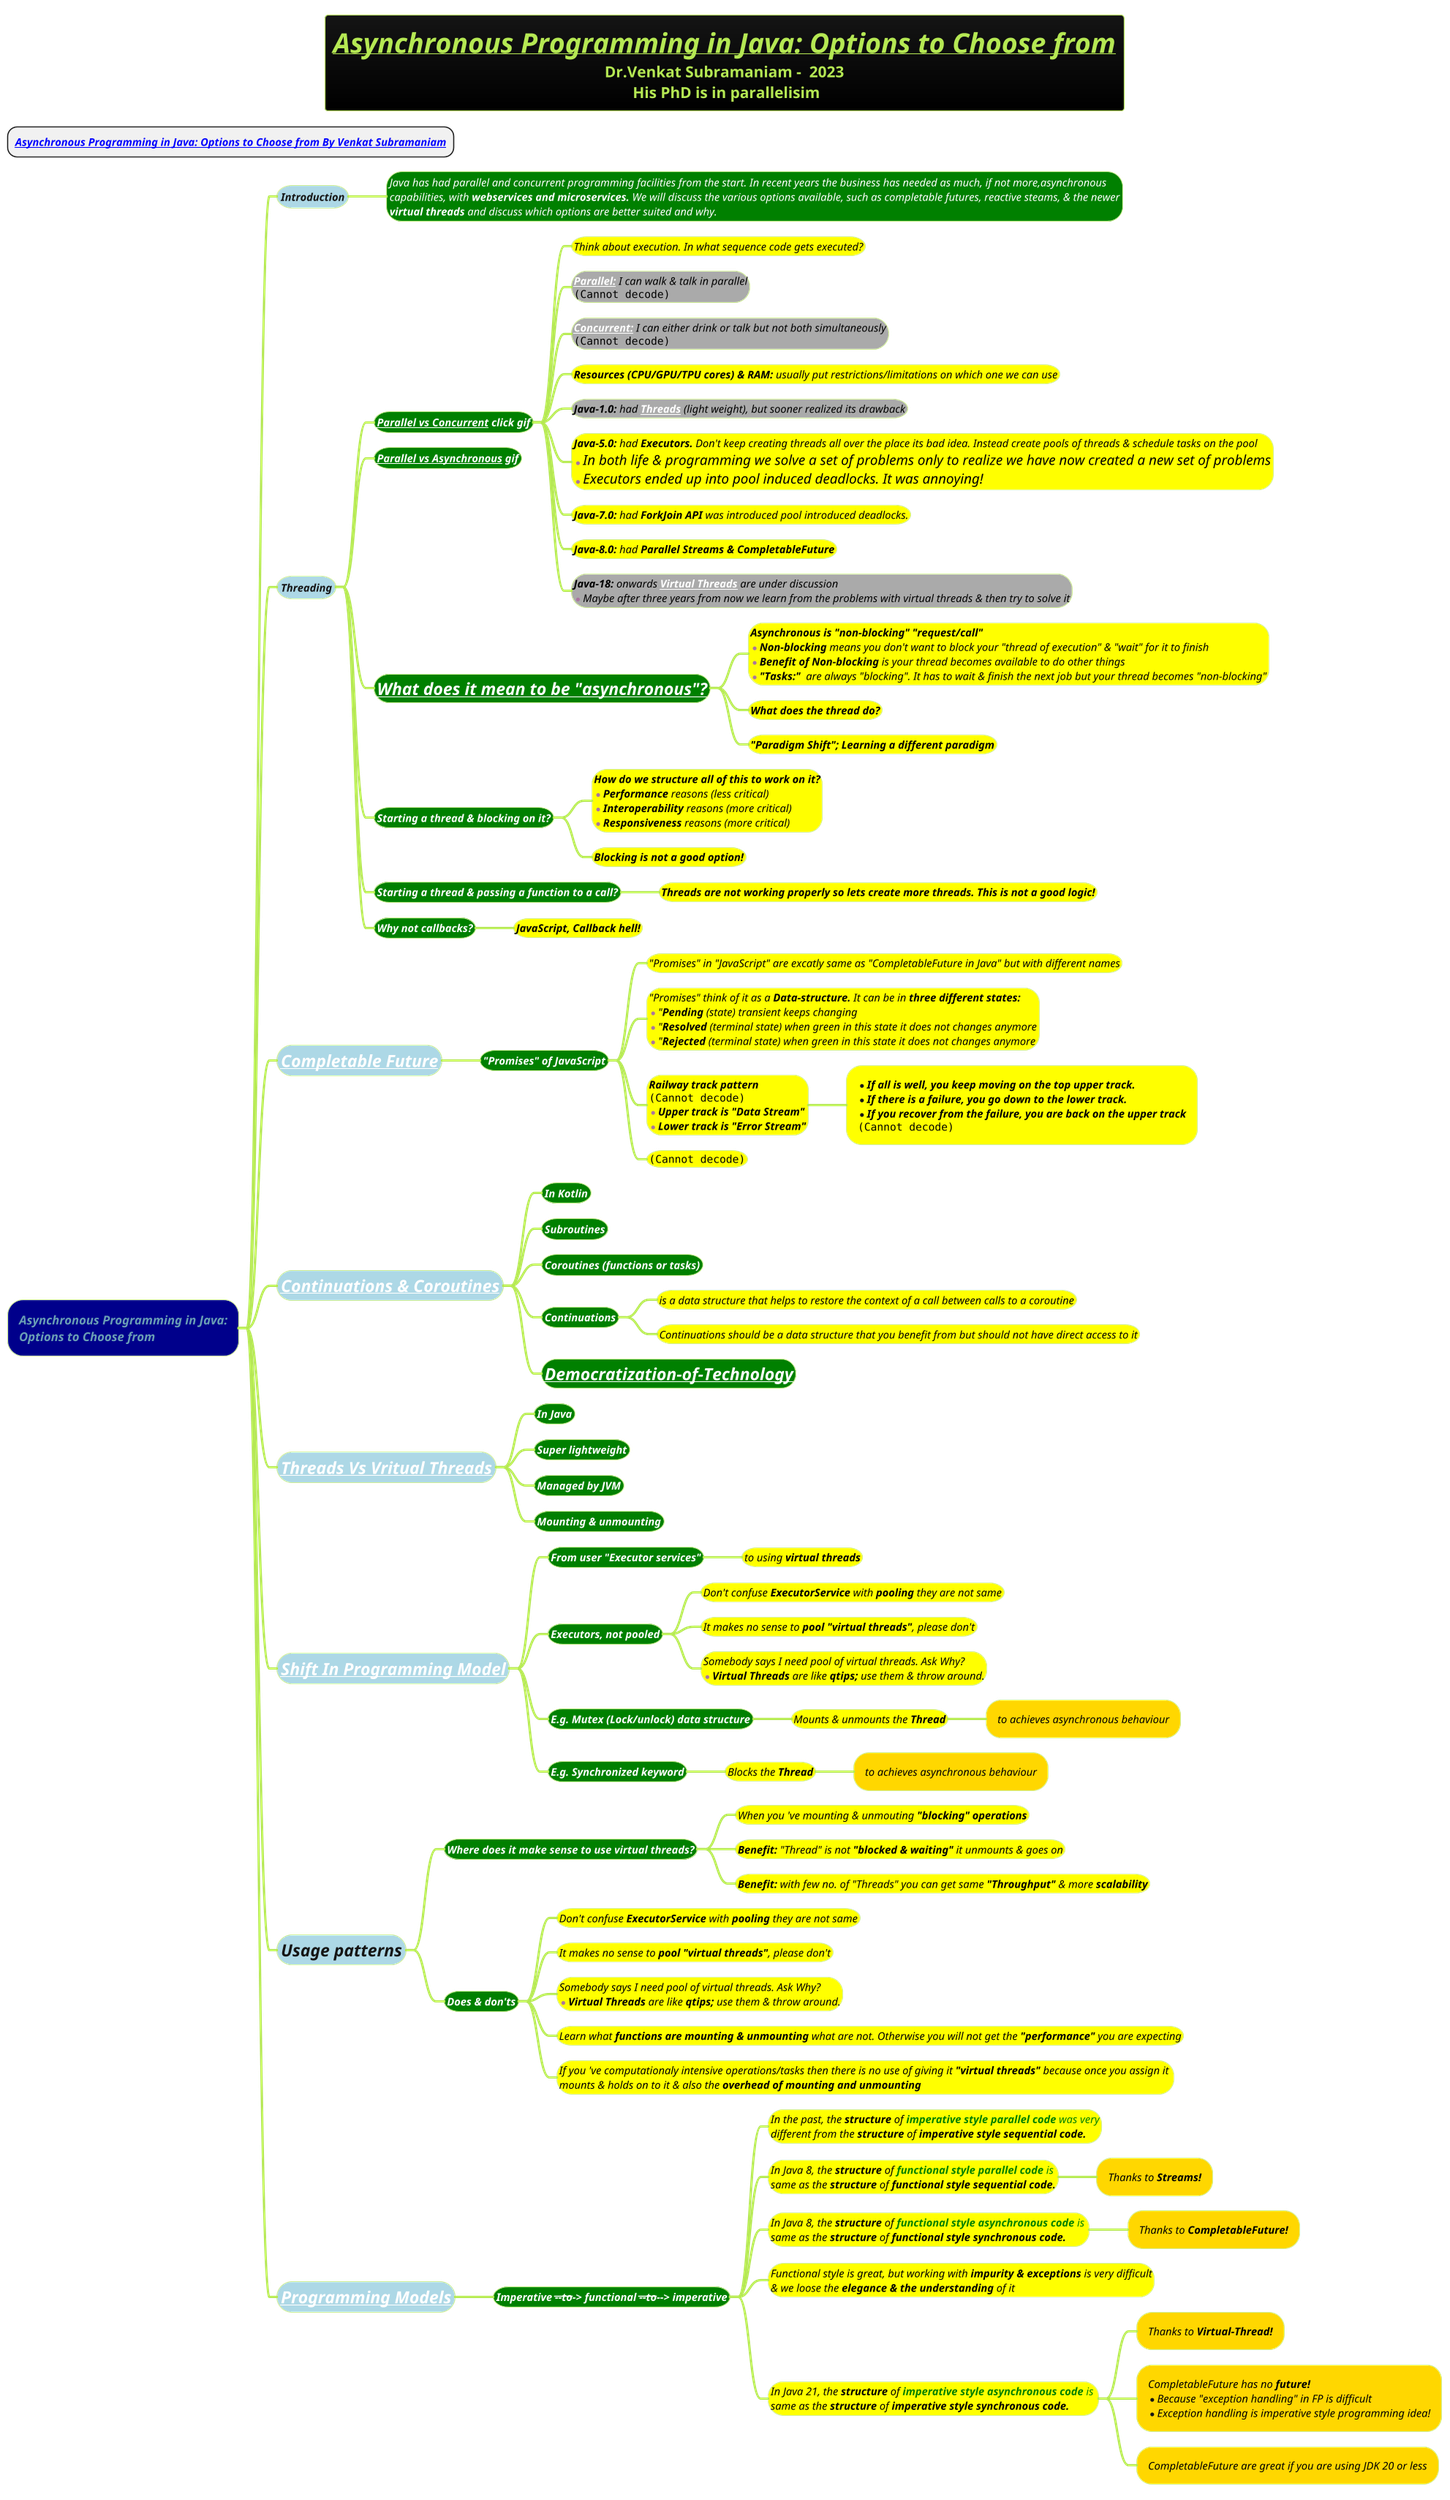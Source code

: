 @startmindmap
title =<i><b><u>Asynchronous Programming in Java: Options to Choose from \nDr.Venkat Subramaniam -  2023\n His PhD is in parallelisim
* <i><b>[[https://www.youtube.com/watch?v=1zSF1259s6w&t=4778s&ab_channel=Devoxx Asynchronous Programming in Java: Options to Choose from By Venkat Subramaniam]]
!theme hacker

*[#darkblue] <i>Asynchronous Programming in Java:\n<i>Options to Choose from
**[#lightblue] <i><color #blac><size:14>Introduction
***[#green]:<i><color #white><size:14>Java has had parallel and concurrent programming facilities from the start. In recent years the business has needed as much, if not more,asynchronous
<i><color #white><size:14>capabilities, with <b>webservices and microservices.</b> We will discuss the various options available, such as completable futures, reactive steams, & the newer
<i><color #white><size:14><b>virtual threads</b> and discuss which options are better suited and why.;

**[#lightblue] <i><color #blac><size:14>Threading
***[#green] <i><color #white><size:14><b>[[docs/3-programming-languages/Venkat-Subramaniam/gif/Multi-threading-vs-Multi-processing-programming.adoc Parallel vs Concurrent]] click gif
****[#yellow] <i><color #black><size:14>Think about execution. In what sequence code gets executed?
****[#a] <i><color #black><size:14><b>[[docs/3-programming-languages/Venkat-Subramaniam/Concurrency-and-Parallelism/Parallelism.puml Parallel:]]</b> I can walk & talk in parallel\n<img:gif/img_2.png>
****[#a] <i><color #black><size:14><b>[[docs/3-programming-languages/Venkat-Subramaniam/Concurrency-and-Parallelism/Concurrency.puml Concurrent:]]</b> I can either drink or talk but not both simultaneously\n<img:gif/img_3.png>
****[#yellow] <i><color #black><size:14><b>Resources (CPU/GPU/TPU cores) & RAM:</b> usually put restrictions/limitations on which one we can use
****[#a] <i><color #black><size:14><b>Java-1.0:</b> had <b>[[docs/3-programming-languages/Venkat-Subramaniam/Threads.puml Threads]]</b> (light weight), but sooner realized its drawback
****[#yellow] <i><color #black><size:14><b>Java-5.0:</b> had <b>Executors.</b> Don't keep creating threads all over the place its bad idea. Instead create pools of threads & schedule tasks on the pool\n*<i><color #black><size:18>In both life & programming we solve a set of problems only to realize we have now created a new set of problems\n*<i><color #black><size:18>Executors ended up into pool induced deadlocks. It was annoying!
****[#yellow] <i><color #black><size:14><b>Java-7.0:</b> had <b>ForkJoin API</b> was introduced pool introduced deadlocks.
****[#yellow] <i><color #black><size:14><b>Java-8.0:</b> had <b>Parallel Streams & CompletableFuture</b>
****[#a] <i><color #black><size:14><b>Java-18:</b> onwards <b>[[docs/3-programming-languages/Venkat-Subramaniam/Virtual-Threads.puml Virtual Threads]]</b> are under discussion\n*<i><color #black><size:14>Maybe after three years from now we learn from the problems with virtual threads & then try to solve it
***[#green] <i><color #white><size:14><b>[[docs/3-programming-languages/Venkat-Subramaniam/gif/synchronous-vs-asynchronous.adoc Parallel vs Asynchronous]] gif
***[#green] <i><color #white><size:22><b>[[docs/3-programming-languages/Venkat-Subramaniam/Spearheading-the-future-of-programming-2023.puml What does it mean to be "asynchronous"?]]
****[#yellow]:<i><color #black><size:14><b>Asynchronous is "non-blocking" "request/call"
* <i><color #black><size:14>**Non-blocking** means you don't want to block your "thread of execution" & "wait" for it to finish
* <i><color #black><size:14>**Benefit of Non-blocking** is your thread becomes available to do other things
* <i><color #black><size:14><b>"Tasks:"</b>  are always "blocking". It has to wait & finish the next job but your thread becomes "non-blocking";
****[#yellow] <i><color #black><size:14><b>What does the thread do?
****[#yellow] <i><color #black><size:14><b>"Paradigm Shift"; Learning a different paradigm
***[#green] <i><color #white><size:14><b>Starting a thread & blocking on it?
****[#yellow]:<i><color #black><size:14><b>How do we structure all of this to work on it?
* <i><color #black><size:14><b>Performance</b> reasons (less critical)
* <i><color #black><size:14><b>Interoperability</b> reasons (more critical)
* <i><color #black><size:14><b>Responsiveness</b> reasons (more critical);
****[#yellow] <i><color #black><size:14><b>Blocking is not a good option!
***[#green] <i><color #white><size:14><b>Starting a thread & passing a function to a call?
****[#yellow] <i><color #black><size:14><b>Threads are not working properly so lets create more threads. This is not a good logic!
***[#green] <i><color #white><size:14><b>Why not callbacks?
****[#yellow] <i><color #black><size:14><b>JavaScript, Callback hell!
**[#lightblue] <i><color #blac><size:22>[[docs/3-programming-languages/Venkat-Subramaniam/CompletableFuture.puml Completable Future]]
***[#green] <b><i><color #white><size:14>"Promises" of JavaScript
****[#yellow] <i><color #black><size:14>"Promises" in "JavaScript" are excatly same as "CompletableFuture in Java" but with different names
****[#yellow]:<i><color #black><size:14>"Promises" think of it as a <b>Data-structure.</b> It can be in <b>three different states:
* <i><color #black><size:14>"<b>Pending</b> (state) transient keeps changing
* <i><color #black><size:14>"<b>Resolved</b> (terminal state) when green in this state it does not changes anymore
* <i><color #black><size:14>"<b>Rejected</b> (terminal state) when green in this state it does not changes anymore;
****[#yellow]:<i><color #black><size:14><b>Railway track pattern
<img:images/img_11.png>
*<i><color #black><size:14><b>Upper track is "Data Stream"
*<i><color #black><size:14><b>Lower track is "Error Stream";
*****[#yellow]:*<i><color #black><size:14><b>If all is well, you keep moving on the top upper track.
*<i><color #black><size:14><b>If there is a failure, you go down to the lower track.
*<i><color #black><size:14><b>If you recover from the failure, you are back on the upper track
<img:images/img_12.png>;
****[#yellow] <i><color #black><size:14><img:images/img_13.png>
**[#lightblue] <i><color #blac><size:22>[[docs/3-programming-languages/Venkat-Subramaniam/Continuation-and-Coroutines.puml Continuations & Coroutines]]
***[#green] <b><i><color #white><size:14>In Kotlin
***[#green] <b><i><color #white><size:14>Subroutines
***[#green] <b><i><color #white><size:14>Coroutines (functions or tasks)
***[#green] <b><i><color #white><size:14>Continuations
****[#yellow] <i><color #black><size:14>is a data structure that helps to restore the context of a call between calls to a coroutine
****[#yellow] <i><color #black><size:14>Continuations should be a data structure that you benefit from but should not have direct access to it
***[#green] <b><i><color #white><size:22>[[docs/3-programming-languages/Venkat-Subramaniam/Democratization-of-Technology.puml Democratization-of-Technology]]
**[#lightblue] <i><color #blac><size:22>[[docs/3-programming-languages/Venkat-Subramaniam/Virtual-Threads.puml Threads Vs Vritual Threads]]
***[#green] <b><i><color #white><size:14>In Java
***[#green] <b><i><color #white><size:14>Super lightweight
***[#green] <b><i><color #white><size:14>Managed by JVM
***[#green] <b><i><color #white><size:14>Mounting & unmounting
**[#lightblue] <i><color #blac><size:22>[[docs/3-programming-languages/Venkat-Subramaniam/Spearheading-the-future-of-programming-2023.puml Shift In Programming Model]]
***[#green] <b><i><color #white><size:14>From user "Executor services"
****[#yellow] <i><color #black><size:14>to using <b>virtual threads
***[#green] <b><i><color #white><size:14>Executors, not pooled
****[#yellow] <i><color #black><size:14>Don't confuse <b>ExecutorService</b> with <b>pooling</b> they are not same
****[#yellow] <i><color #black><size:14>It makes no sense to <b>pool</b> <b>"virtual threads"</b>, please don't
****[#yellow]:<i><color #black><size:14>Somebody says I need pool of virtual threads. Ask Why?
*<i><color #black><size:14>**Virtual Threads** are like **qtips;** use them & throw around.;
***[#green] <b><i><color #white><size:14>E.g. Mutex (Lock/unlock) data structure
****[#yellow] <i><color #black><size:14>Mounts & unmounts the <b>Thread
*****[#gold] <i><color #black><size:14>to achieves asynchronous behaviour
***[#green] <b><i><color #white><size:14>E.g. Synchronized keyword
****[#yellow] <i><color #black><size:14>Blocks the <b>Thread
*****[#gold] <i><color #black><size:14>to achieves asynchronous behaviour

**[#lightblue] <i><color #blac><size:22>Usage patterns
***[#green] <b><i><color #white><size:14>Where does it make sense to use virtual threads?
****[#yellow] <i><color #black><size:14>When you 've mounting & unmouting <b>"blocking" operations
****[#yellow] <i><color #black><size:14><b>Benefit:</b> "Thread" is not <b>"blocked & waiting"</b> it unmounts & goes on
****[#yellow] <i><color #black><size:14><b>Benefit:</b> with few no. of "Threads" you can get same <b>"Throughput"</b> & more <b>scalability
***[#green] <b><i><color #white><size:14>Does & don'ts
****[#yellow] <i><color #black><size:14>Don't confuse <b>ExecutorService</b> with <b>pooling</b> they are not same
****[#yellow] <i><color #black><size:14>It makes no sense to <b>pool</b> <b>"virtual threads"</b>, please don't
****[#yellow]:<i><color #black><size:14>Somebody says I need pool of virtual threads. Ask Why?
*<i><color #black><size:14>**Virtual Threads** are like **qtips;** use them & throw around.;
****[#yellow] <i><color #black><size:14>Learn what <b>functions are mounting & unmounting</b> what are not. Otherwise you will not get the <b>"performance"</b> you are expecting
****[#yellow] <i><color #black><size:14>If you 've computationaly intensive operations/tasks then there is no use of giving it <b>"virtual threads"</b> because once you assign it \n<i><color #black><size:14>mounts & holds on to it & also the <b>overhead of mounting and unmounting

**[#lightblue] <i><color #blac><size:22>[[docs/3-programming-languages/Venkat-Subramaniam/Spearheading-the-future-of-programming-2023.puml Programming Models]]
***[#green] <b><i><color #white><size:14>Imperative ----to---> functional ----to----> imperative
****[#yellow] <i><color #black><size:14>In the past, the <b>structure</b> of <color #green><b>imperative style parallel code</b> was very\n<i><color #black><size:14>different from the <b>structure</b> of <b>imperative style sequential code.</b>
****[#yellow] <i><color #black><size:14>In Java 8, the <b>structure</b> of <color #green><b>functional style parallel code</b> is \n<i><color #black><size:14>same as the <b>structure</b> of <b>functional style sequential code.</b>
*****[#gold] <i><color #black><size:14>Thanks to <b>Streams!
****[#yellow] <i><color #black><size:14>In Java 8, the <b>structure</b> of <color #green><b>functional style asynchronous code</b> is \n<i><color #black><size:14>same as the <b>structure</b> of <b>functional style synchronous code.</b>
*****[#gold] <i><color #black><size:14>Thanks to <b>CompletableFuture!
****[#yellow] <i><color #black><size:14>Functional style is great, but working with <b>impurity & exceptions</b> is very difficult\n<i><color #black><size:14>& we loose the <b>elegance & the understanding</b> of it
****[#yellow] <i><color #black><size:14>In Java 21, the <b>structure</b> of <color #green><b>imperative style asynchronous code</b> is \n<i><color #black><size:14>same as the <b>structure</b> of <b>imperative style synchronous code.</b>
*****[#gold] <i><color #black><size:14>Thanks to <b>Virtual-Thread!
*****[#gold] <i><color #black><size:14>CompletableFuture has no <b>future! \n*<i><color #black><size:14>Because "exception handling" in FP is difficult\n*<i><color #black><size:14>Exception handling is imperative style programming idea!
*****[#gold] <i><color #black><size:14>CompletableFuture are great if you are using JDK 20 or less

@endmindmap

